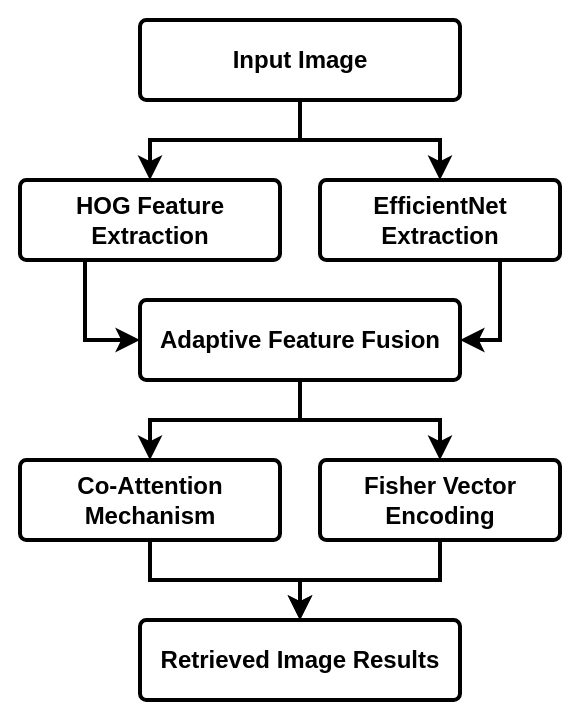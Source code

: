 <mxfile version="26.2.8">
  <diagram name="Page-1" id="7atDqDjZ4vKjEj2NSeFB">
    <mxGraphModel dx="332" dy="179" grid="1" gridSize="10" guides="1" tooltips="1" connect="1" arrows="1" fold="1" page="1" pageScale="1" pageWidth="1169" pageHeight="827" math="0" shadow="0">
      <root>
        <mxCell id="0" />
        <mxCell id="1" parent="0" />
        <mxCell id="HI6qSiooYZO7LKn1hE1g-18" value="" style="rounded=0;whiteSpace=wrap;html=1;strokeColor=none;" vertex="1" parent="1">
          <mxGeometry x="210" y="70" width="290" height="360" as="geometry" />
        </mxCell>
        <mxCell id="HI6qSiooYZO7LKn1hE1g-8" style="edgeStyle=orthogonalEdgeStyle;rounded=0;orthogonalLoop=1;jettySize=auto;html=1;exitX=0.5;exitY=1;exitDx=0;exitDy=0;entryX=0.5;entryY=0;entryDx=0;entryDy=0;strokeWidth=2;fontStyle=1" edge="1" parent="1" source="HI6qSiooYZO7LKn1hE1g-1" target="HI6qSiooYZO7LKn1hE1g-2">
          <mxGeometry relative="1" as="geometry" />
        </mxCell>
        <mxCell id="HI6qSiooYZO7LKn1hE1g-9" style="edgeStyle=orthogonalEdgeStyle;rounded=0;orthogonalLoop=1;jettySize=auto;html=1;exitX=0.5;exitY=1;exitDx=0;exitDy=0;entryX=0.5;entryY=0;entryDx=0;entryDy=0;strokeWidth=2;fontStyle=1" edge="1" parent="1" source="HI6qSiooYZO7LKn1hE1g-1" target="HI6qSiooYZO7LKn1hE1g-5">
          <mxGeometry relative="1" as="geometry" />
        </mxCell>
        <mxCell id="HI6qSiooYZO7LKn1hE1g-1" value="Input Image" style="rounded=1;whiteSpace=wrap;html=1;imageHeight=24;arcSize=8;strokeWidth=2;fontStyle=1" vertex="1" parent="1">
          <mxGeometry x="280" y="80" width="160" height="40" as="geometry" />
        </mxCell>
        <mxCell id="HI6qSiooYZO7LKn1hE1g-16" style="edgeStyle=orthogonalEdgeStyle;rounded=0;orthogonalLoop=1;jettySize=auto;html=1;exitX=0.25;exitY=1;exitDx=0;exitDy=0;entryX=0;entryY=0.5;entryDx=0;entryDy=0;strokeWidth=2;" edge="1" parent="1" source="HI6qSiooYZO7LKn1hE1g-2" target="HI6qSiooYZO7LKn1hE1g-3">
          <mxGeometry relative="1" as="geometry" />
        </mxCell>
        <mxCell id="HI6qSiooYZO7LKn1hE1g-2" value="HOG Feature Extraction" style="rounded=1;whiteSpace=wrap;html=1;imageHeight=24;arcSize=8;strokeWidth=2;fontStyle=1" vertex="1" parent="1">
          <mxGeometry x="220" y="160" width="130" height="40" as="geometry" />
        </mxCell>
        <mxCell id="HI6qSiooYZO7LKn1hE1g-12" style="edgeStyle=orthogonalEdgeStyle;rounded=0;orthogonalLoop=1;jettySize=auto;html=1;exitX=0.5;exitY=1;exitDx=0;exitDy=0;entryX=0.5;entryY=0;entryDx=0;entryDy=0;strokeWidth=2;fontStyle=1" edge="1" parent="1" source="HI6qSiooYZO7LKn1hE1g-3" target="HI6qSiooYZO7LKn1hE1g-4">
          <mxGeometry relative="1" as="geometry" />
        </mxCell>
        <mxCell id="HI6qSiooYZO7LKn1hE1g-13" style="edgeStyle=orthogonalEdgeStyle;rounded=0;orthogonalLoop=1;jettySize=auto;html=1;exitX=0.5;exitY=1;exitDx=0;exitDy=0;entryX=0.5;entryY=0;entryDx=0;entryDy=0;strokeWidth=2;fontStyle=1" edge="1" parent="1" source="HI6qSiooYZO7LKn1hE1g-3" target="HI6qSiooYZO7LKn1hE1g-6">
          <mxGeometry relative="1" as="geometry" />
        </mxCell>
        <mxCell id="HI6qSiooYZO7LKn1hE1g-3" value="Adaptive Feature Fusion" style="rounded=1;whiteSpace=wrap;html=1;imageHeight=24;arcSize=8;strokeWidth=2;fontStyle=1" vertex="1" parent="1">
          <mxGeometry x="280" y="220" width="160" height="40" as="geometry" />
        </mxCell>
        <mxCell id="HI6qSiooYZO7LKn1hE1g-14" style="edgeStyle=orthogonalEdgeStyle;rounded=0;orthogonalLoop=1;jettySize=auto;html=1;exitX=0.5;exitY=1;exitDx=0;exitDy=0;entryX=0.5;entryY=0;entryDx=0;entryDy=0;strokeWidth=2;fontStyle=1" edge="1" parent="1" source="HI6qSiooYZO7LKn1hE1g-4" target="HI6qSiooYZO7LKn1hE1g-7">
          <mxGeometry relative="1" as="geometry" />
        </mxCell>
        <mxCell id="HI6qSiooYZO7LKn1hE1g-4" value="Co-Attention Mechanism" style="rounded=1;whiteSpace=wrap;html=1;imageHeight=24;arcSize=8;strokeWidth=2;fontStyle=1" vertex="1" parent="1">
          <mxGeometry x="220" y="300" width="130" height="40" as="geometry" />
        </mxCell>
        <mxCell id="HI6qSiooYZO7LKn1hE1g-17" style="edgeStyle=orthogonalEdgeStyle;rounded=0;orthogonalLoop=1;jettySize=auto;html=1;exitX=0.75;exitY=1;exitDx=0;exitDy=0;entryX=1;entryY=0.5;entryDx=0;entryDy=0;strokeWidth=2;" edge="1" parent="1" source="HI6qSiooYZO7LKn1hE1g-5" target="HI6qSiooYZO7LKn1hE1g-3">
          <mxGeometry relative="1" as="geometry" />
        </mxCell>
        <mxCell id="HI6qSiooYZO7LKn1hE1g-5" value="EfficientNet Extraction" style="rounded=1;whiteSpace=wrap;html=1;imageHeight=24;arcSize=8;strokeWidth=2;fontStyle=1" vertex="1" parent="1">
          <mxGeometry x="370" y="160" width="120" height="40" as="geometry" />
        </mxCell>
        <mxCell id="HI6qSiooYZO7LKn1hE1g-19" style="edgeStyle=orthogonalEdgeStyle;rounded=0;orthogonalLoop=1;jettySize=auto;html=1;exitX=0.5;exitY=1;exitDx=0;exitDy=0;entryX=0.5;entryY=0;entryDx=0;entryDy=0;strokeWidth=2;" edge="1" parent="1" source="HI6qSiooYZO7LKn1hE1g-6" target="HI6qSiooYZO7LKn1hE1g-7">
          <mxGeometry relative="1" as="geometry">
            <mxPoint x="360" y="360" as="targetPoint" />
          </mxGeometry>
        </mxCell>
        <mxCell id="HI6qSiooYZO7LKn1hE1g-6" value="Fisher Vector Encoding" style="rounded=1;whiteSpace=wrap;html=1;imageHeight=24;arcSize=8;strokeWidth=2;fontStyle=1" vertex="1" parent="1">
          <mxGeometry x="370" y="300" width="120" height="40" as="geometry" />
        </mxCell>
        <mxCell id="HI6qSiooYZO7LKn1hE1g-7" value="Retrieved Image Results" style="rounded=1;whiteSpace=wrap;html=1;imageHeight=24;arcSize=8;strokeWidth=2;fontStyle=1" vertex="1" parent="1">
          <mxGeometry x="280" y="380" width="160" height="40" as="geometry" />
        </mxCell>
      </root>
    </mxGraphModel>
  </diagram>
</mxfile>
